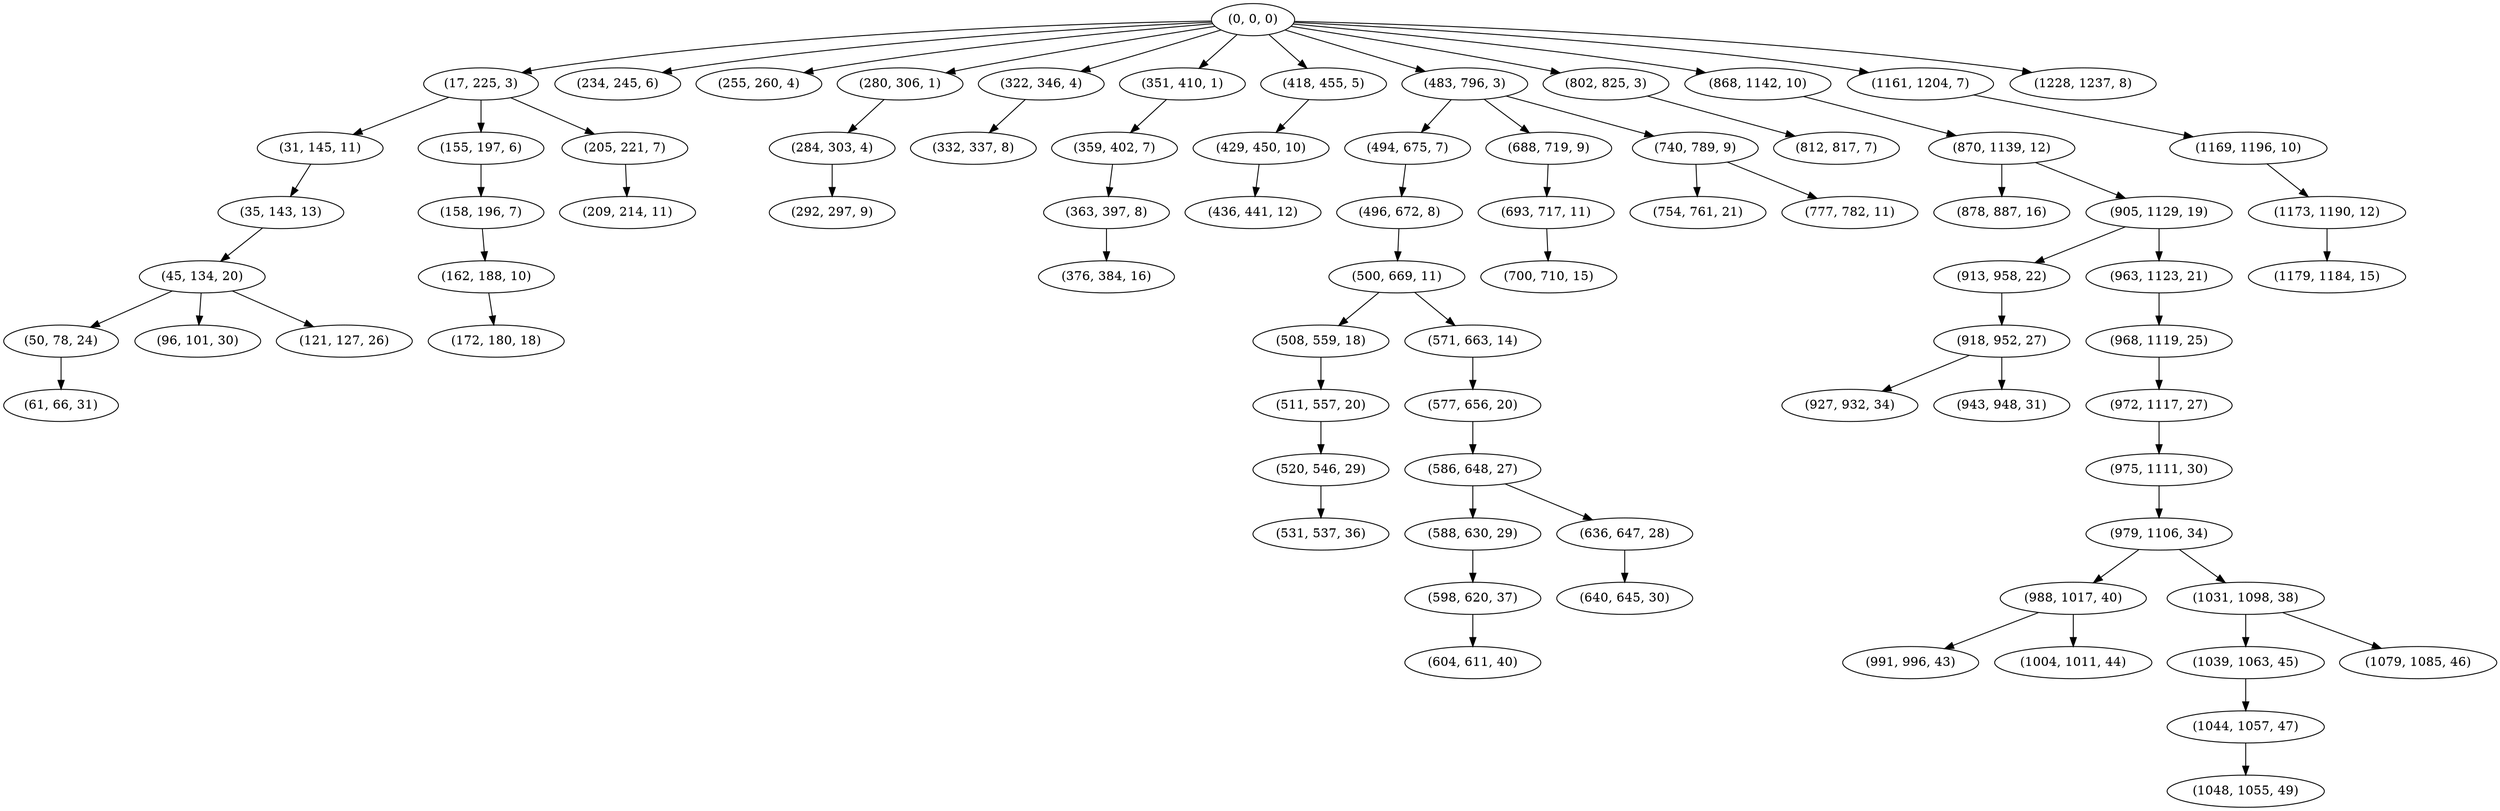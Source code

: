 digraph tree {
    "(0, 0, 0)";
    "(17, 225, 3)";
    "(31, 145, 11)";
    "(35, 143, 13)";
    "(45, 134, 20)";
    "(50, 78, 24)";
    "(61, 66, 31)";
    "(96, 101, 30)";
    "(121, 127, 26)";
    "(155, 197, 6)";
    "(158, 196, 7)";
    "(162, 188, 10)";
    "(172, 180, 18)";
    "(205, 221, 7)";
    "(209, 214, 11)";
    "(234, 245, 6)";
    "(255, 260, 4)";
    "(280, 306, 1)";
    "(284, 303, 4)";
    "(292, 297, 9)";
    "(322, 346, 4)";
    "(332, 337, 8)";
    "(351, 410, 1)";
    "(359, 402, 7)";
    "(363, 397, 8)";
    "(376, 384, 16)";
    "(418, 455, 5)";
    "(429, 450, 10)";
    "(436, 441, 12)";
    "(483, 796, 3)";
    "(494, 675, 7)";
    "(496, 672, 8)";
    "(500, 669, 11)";
    "(508, 559, 18)";
    "(511, 557, 20)";
    "(520, 546, 29)";
    "(531, 537, 36)";
    "(571, 663, 14)";
    "(577, 656, 20)";
    "(586, 648, 27)";
    "(588, 630, 29)";
    "(598, 620, 37)";
    "(604, 611, 40)";
    "(636, 647, 28)";
    "(640, 645, 30)";
    "(688, 719, 9)";
    "(693, 717, 11)";
    "(700, 710, 15)";
    "(740, 789, 9)";
    "(754, 761, 21)";
    "(777, 782, 11)";
    "(802, 825, 3)";
    "(812, 817, 7)";
    "(868, 1142, 10)";
    "(870, 1139, 12)";
    "(878, 887, 16)";
    "(905, 1129, 19)";
    "(913, 958, 22)";
    "(918, 952, 27)";
    "(927, 932, 34)";
    "(943, 948, 31)";
    "(963, 1123, 21)";
    "(968, 1119, 25)";
    "(972, 1117, 27)";
    "(975, 1111, 30)";
    "(979, 1106, 34)";
    "(988, 1017, 40)";
    "(991, 996, 43)";
    "(1004, 1011, 44)";
    "(1031, 1098, 38)";
    "(1039, 1063, 45)";
    "(1044, 1057, 47)";
    "(1048, 1055, 49)";
    "(1079, 1085, 46)";
    "(1161, 1204, 7)";
    "(1169, 1196, 10)";
    "(1173, 1190, 12)";
    "(1179, 1184, 15)";
    "(1228, 1237, 8)";
    "(0, 0, 0)" -> "(17, 225, 3)";
    "(0, 0, 0)" -> "(234, 245, 6)";
    "(0, 0, 0)" -> "(255, 260, 4)";
    "(0, 0, 0)" -> "(280, 306, 1)";
    "(0, 0, 0)" -> "(322, 346, 4)";
    "(0, 0, 0)" -> "(351, 410, 1)";
    "(0, 0, 0)" -> "(418, 455, 5)";
    "(0, 0, 0)" -> "(483, 796, 3)";
    "(0, 0, 0)" -> "(802, 825, 3)";
    "(0, 0, 0)" -> "(868, 1142, 10)";
    "(0, 0, 0)" -> "(1161, 1204, 7)";
    "(0, 0, 0)" -> "(1228, 1237, 8)";
    "(17, 225, 3)" -> "(31, 145, 11)";
    "(17, 225, 3)" -> "(155, 197, 6)";
    "(17, 225, 3)" -> "(205, 221, 7)";
    "(31, 145, 11)" -> "(35, 143, 13)";
    "(35, 143, 13)" -> "(45, 134, 20)";
    "(45, 134, 20)" -> "(50, 78, 24)";
    "(45, 134, 20)" -> "(96, 101, 30)";
    "(45, 134, 20)" -> "(121, 127, 26)";
    "(50, 78, 24)" -> "(61, 66, 31)";
    "(155, 197, 6)" -> "(158, 196, 7)";
    "(158, 196, 7)" -> "(162, 188, 10)";
    "(162, 188, 10)" -> "(172, 180, 18)";
    "(205, 221, 7)" -> "(209, 214, 11)";
    "(280, 306, 1)" -> "(284, 303, 4)";
    "(284, 303, 4)" -> "(292, 297, 9)";
    "(322, 346, 4)" -> "(332, 337, 8)";
    "(351, 410, 1)" -> "(359, 402, 7)";
    "(359, 402, 7)" -> "(363, 397, 8)";
    "(363, 397, 8)" -> "(376, 384, 16)";
    "(418, 455, 5)" -> "(429, 450, 10)";
    "(429, 450, 10)" -> "(436, 441, 12)";
    "(483, 796, 3)" -> "(494, 675, 7)";
    "(483, 796, 3)" -> "(688, 719, 9)";
    "(483, 796, 3)" -> "(740, 789, 9)";
    "(494, 675, 7)" -> "(496, 672, 8)";
    "(496, 672, 8)" -> "(500, 669, 11)";
    "(500, 669, 11)" -> "(508, 559, 18)";
    "(500, 669, 11)" -> "(571, 663, 14)";
    "(508, 559, 18)" -> "(511, 557, 20)";
    "(511, 557, 20)" -> "(520, 546, 29)";
    "(520, 546, 29)" -> "(531, 537, 36)";
    "(571, 663, 14)" -> "(577, 656, 20)";
    "(577, 656, 20)" -> "(586, 648, 27)";
    "(586, 648, 27)" -> "(588, 630, 29)";
    "(586, 648, 27)" -> "(636, 647, 28)";
    "(588, 630, 29)" -> "(598, 620, 37)";
    "(598, 620, 37)" -> "(604, 611, 40)";
    "(636, 647, 28)" -> "(640, 645, 30)";
    "(688, 719, 9)" -> "(693, 717, 11)";
    "(693, 717, 11)" -> "(700, 710, 15)";
    "(740, 789, 9)" -> "(754, 761, 21)";
    "(740, 789, 9)" -> "(777, 782, 11)";
    "(802, 825, 3)" -> "(812, 817, 7)";
    "(868, 1142, 10)" -> "(870, 1139, 12)";
    "(870, 1139, 12)" -> "(878, 887, 16)";
    "(870, 1139, 12)" -> "(905, 1129, 19)";
    "(905, 1129, 19)" -> "(913, 958, 22)";
    "(905, 1129, 19)" -> "(963, 1123, 21)";
    "(913, 958, 22)" -> "(918, 952, 27)";
    "(918, 952, 27)" -> "(927, 932, 34)";
    "(918, 952, 27)" -> "(943, 948, 31)";
    "(963, 1123, 21)" -> "(968, 1119, 25)";
    "(968, 1119, 25)" -> "(972, 1117, 27)";
    "(972, 1117, 27)" -> "(975, 1111, 30)";
    "(975, 1111, 30)" -> "(979, 1106, 34)";
    "(979, 1106, 34)" -> "(988, 1017, 40)";
    "(979, 1106, 34)" -> "(1031, 1098, 38)";
    "(988, 1017, 40)" -> "(991, 996, 43)";
    "(988, 1017, 40)" -> "(1004, 1011, 44)";
    "(1031, 1098, 38)" -> "(1039, 1063, 45)";
    "(1031, 1098, 38)" -> "(1079, 1085, 46)";
    "(1039, 1063, 45)" -> "(1044, 1057, 47)";
    "(1044, 1057, 47)" -> "(1048, 1055, 49)";
    "(1161, 1204, 7)" -> "(1169, 1196, 10)";
    "(1169, 1196, 10)" -> "(1173, 1190, 12)";
    "(1173, 1190, 12)" -> "(1179, 1184, 15)";
}
